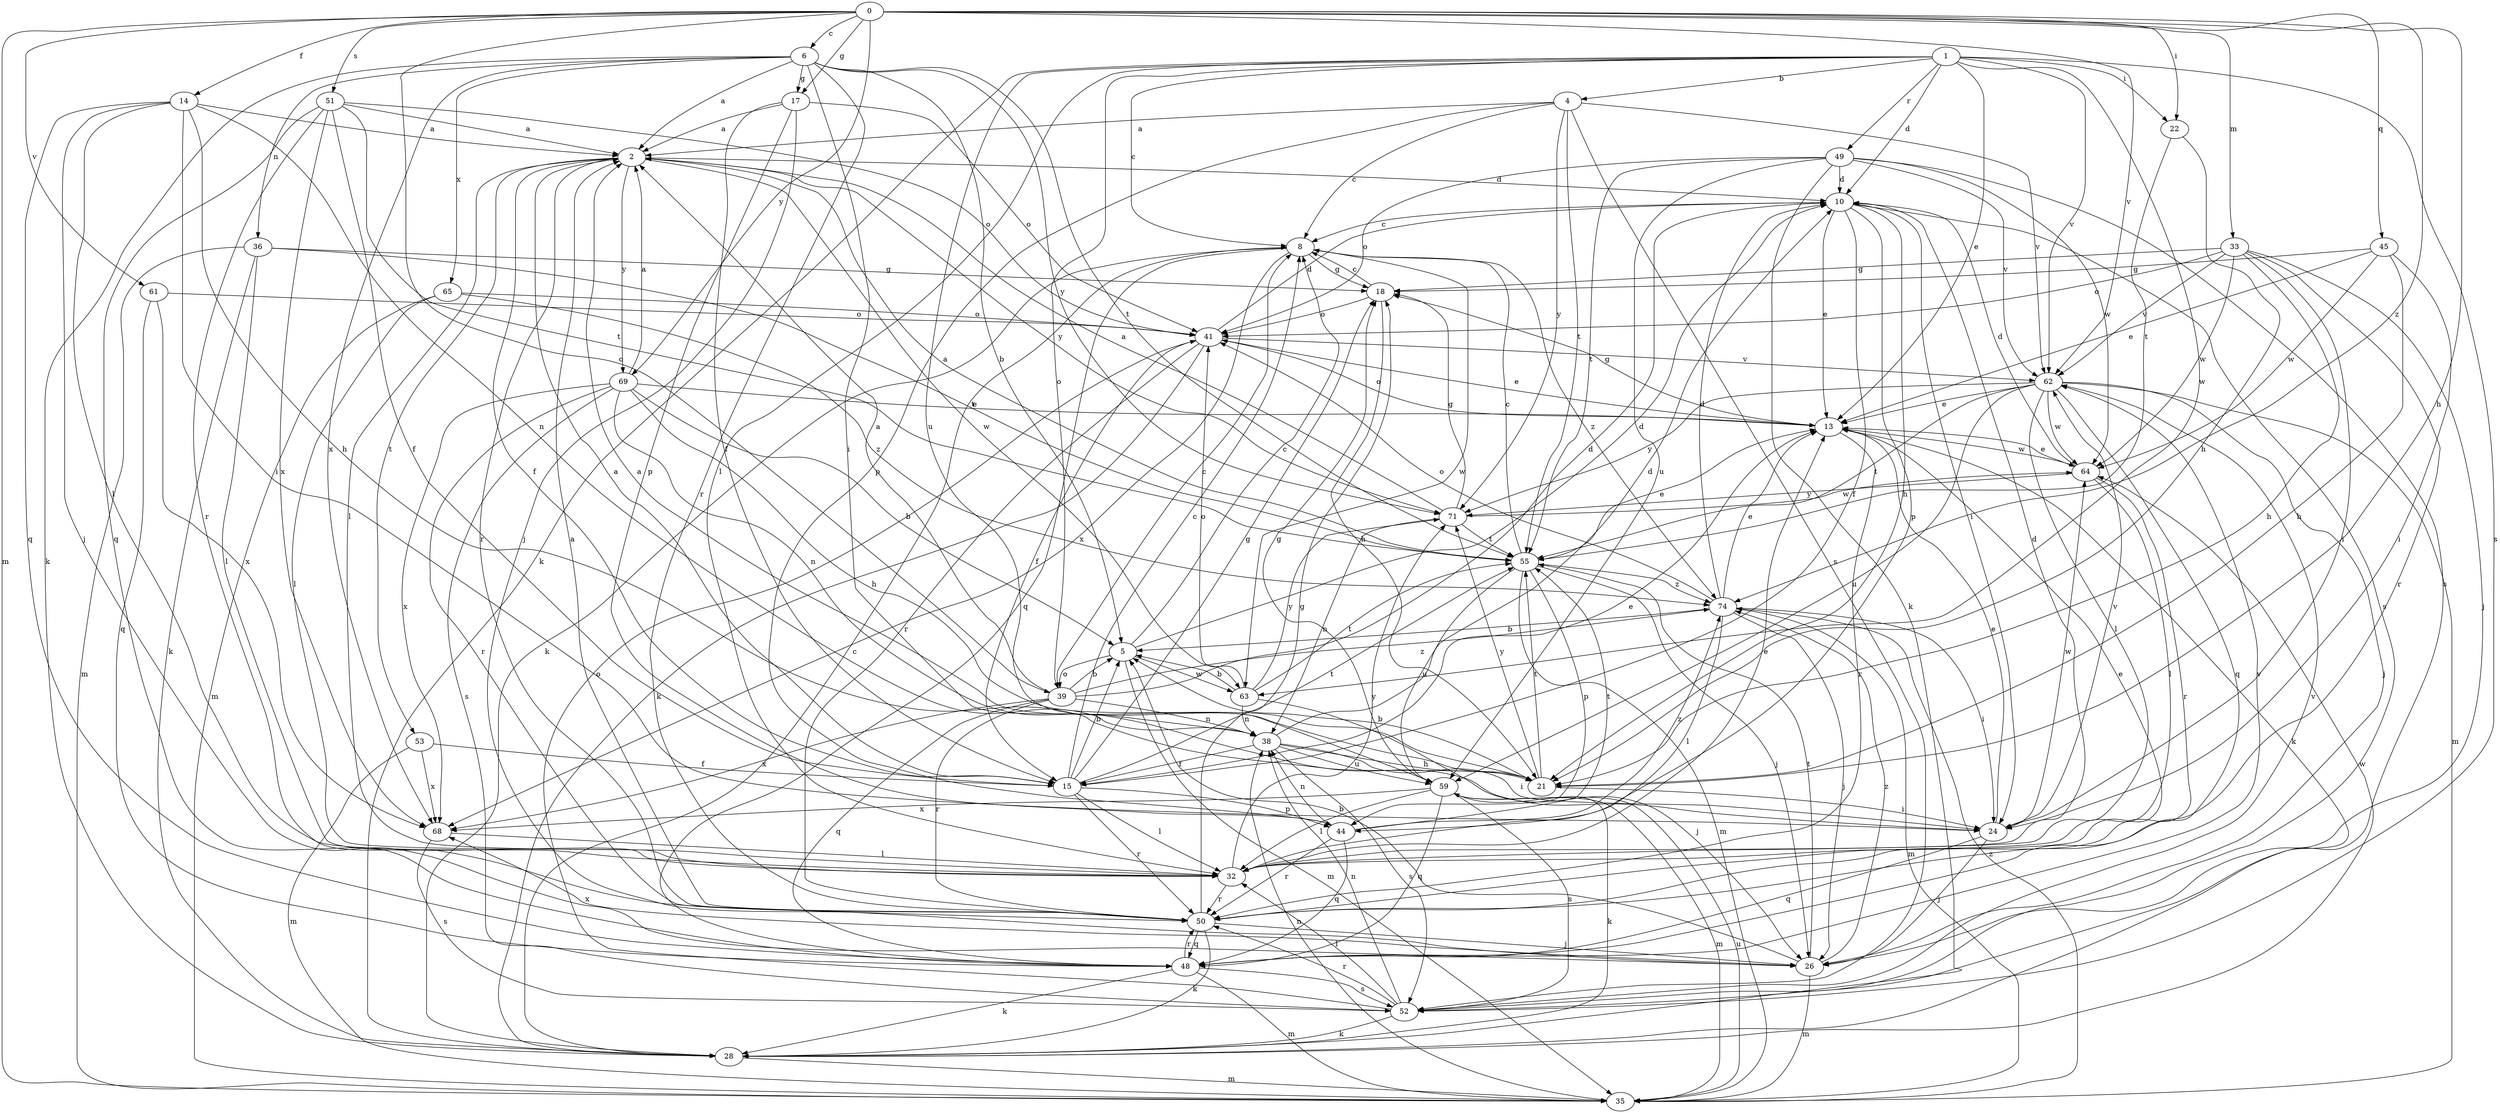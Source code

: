 strict digraph  {
0;
1;
2;
4;
5;
6;
8;
10;
13;
14;
15;
17;
18;
21;
22;
24;
26;
28;
32;
33;
35;
36;
38;
39;
41;
44;
45;
48;
49;
50;
51;
52;
53;
55;
59;
61;
62;
63;
64;
65;
68;
69;
71;
74;
0 -> 6  [label=c];
0 -> 14  [label=f];
0 -> 17  [label=g];
0 -> 21  [label=h];
0 -> 22  [label=i];
0 -> 33  [label=m];
0 -> 35  [label=m];
0 -> 39  [label=o];
0 -> 45  [label=q];
0 -> 51  [label=s];
0 -> 61  [label=v];
0 -> 62  [label=v];
0 -> 69  [label=y];
0 -> 74  [label=z];
1 -> 4  [label=b];
1 -> 8  [label=c];
1 -> 10  [label=d];
1 -> 13  [label=e];
1 -> 22  [label=i];
1 -> 28  [label=k];
1 -> 32  [label=l];
1 -> 39  [label=o];
1 -> 49  [label=r];
1 -> 52  [label=s];
1 -> 59  [label=u];
1 -> 62  [label=v];
1 -> 63  [label=w];
2 -> 10  [label=d];
2 -> 15  [label=f];
2 -> 32  [label=l];
2 -> 50  [label=r];
2 -> 53  [label=t];
2 -> 63  [label=w];
2 -> 69  [label=y];
2 -> 71  [label=y];
4 -> 2  [label=a];
4 -> 8  [label=c];
4 -> 44  [label=p];
4 -> 52  [label=s];
4 -> 55  [label=t];
4 -> 62  [label=v];
4 -> 71  [label=y];
5 -> 8  [label=c];
5 -> 10  [label=d];
5 -> 35  [label=m];
5 -> 39  [label=o];
5 -> 63  [label=w];
6 -> 2  [label=a];
6 -> 5  [label=b];
6 -> 17  [label=g];
6 -> 24  [label=i];
6 -> 28  [label=k];
6 -> 36  [label=n];
6 -> 50  [label=r];
6 -> 55  [label=t];
6 -> 65  [label=x];
6 -> 68  [label=x];
6 -> 71  [label=y];
8 -> 18  [label=g];
8 -> 28  [label=k];
8 -> 48  [label=q];
8 -> 63  [label=w];
8 -> 68  [label=x];
8 -> 74  [label=z];
10 -> 8  [label=c];
10 -> 13  [label=e];
10 -> 15  [label=f];
10 -> 21  [label=h];
10 -> 24  [label=i];
10 -> 44  [label=p];
10 -> 52  [label=s];
13 -> 18  [label=g];
13 -> 28  [label=k];
13 -> 41  [label=o];
13 -> 50  [label=r];
13 -> 64  [label=w];
14 -> 2  [label=a];
14 -> 21  [label=h];
14 -> 24  [label=i];
14 -> 26  [label=j];
14 -> 32  [label=l];
14 -> 38  [label=n];
14 -> 48  [label=q];
15 -> 2  [label=a];
15 -> 5  [label=b];
15 -> 8  [label=c];
15 -> 13  [label=e];
15 -> 18  [label=g];
15 -> 32  [label=l];
15 -> 44  [label=p];
15 -> 50  [label=r];
15 -> 55  [label=t];
17 -> 2  [label=a];
17 -> 15  [label=f];
17 -> 26  [label=j];
17 -> 41  [label=o];
17 -> 44  [label=p];
18 -> 8  [label=c];
18 -> 21  [label=h];
18 -> 41  [label=o];
21 -> 2  [label=a];
21 -> 5  [label=b];
21 -> 24  [label=i];
21 -> 55  [label=t];
21 -> 71  [label=y];
22 -> 21  [label=h];
22 -> 55  [label=t];
24 -> 13  [label=e];
24 -> 26  [label=j];
24 -> 48  [label=q];
24 -> 62  [label=v];
24 -> 64  [label=w];
26 -> 5  [label=b];
26 -> 35  [label=m];
26 -> 55  [label=t];
26 -> 68  [label=x];
26 -> 74  [label=z];
28 -> 8  [label=c];
28 -> 35  [label=m];
28 -> 64  [label=w];
32 -> 10  [label=d];
32 -> 13  [label=e];
32 -> 50  [label=r];
32 -> 71  [label=y];
33 -> 18  [label=g];
33 -> 21  [label=h];
33 -> 24  [label=i];
33 -> 26  [label=j];
33 -> 41  [label=o];
33 -> 50  [label=r];
33 -> 62  [label=v];
33 -> 64  [label=w];
35 -> 38  [label=n];
35 -> 59  [label=u];
35 -> 74  [label=z];
36 -> 18  [label=g];
36 -> 28  [label=k];
36 -> 32  [label=l];
36 -> 35  [label=m];
36 -> 55  [label=t];
38 -> 10  [label=d];
38 -> 15  [label=f];
38 -> 21  [label=h];
38 -> 24  [label=i];
38 -> 52  [label=s];
38 -> 59  [label=u];
39 -> 2  [label=a];
39 -> 5  [label=b];
39 -> 8  [label=c];
39 -> 10  [label=d];
39 -> 38  [label=n];
39 -> 48  [label=q];
39 -> 50  [label=r];
39 -> 68  [label=x];
39 -> 74  [label=z];
41 -> 10  [label=d];
41 -> 13  [label=e];
41 -> 15  [label=f];
41 -> 28  [label=k];
41 -> 50  [label=r];
41 -> 62  [label=v];
44 -> 38  [label=n];
44 -> 48  [label=q];
44 -> 50  [label=r];
44 -> 55  [label=t];
44 -> 74  [label=z];
45 -> 13  [label=e];
45 -> 18  [label=g];
45 -> 21  [label=h];
45 -> 24  [label=i];
45 -> 64  [label=w];
48 -> 28  [label=k];
48 -> 35  [label=m];
48 -> 50  [label=r];
48 -> 52  [label=s];
48 -> 62  [label=v];
49 -> 10  [label=d];
49 -> 28  [label=k];
49 -> 41  [label=o];
49 -> 52  [label=s];
49 -> 55  [label=t];
49 -> 59  [label=u];
49 -> 62  [label=v];
49 -> 64  [label=w];
50 -> 2  [label=a];
50 -> 13  [label=e];
50 -> 18  [label=g];
50 -> 26  [label=j];
50 -> 28  [label=k];
50 -> 48  [label=q];
51 -> 2  [label=a];
51 -> 15  [label=f];
51 -> 41  [label=o];
51 -> 48  [label=q];
51 -> 50  [label=r];
51 -> 55  [label=t];
51 -> 68  [label=x];
52 -> 28  [label=k];
52 -> 32  [label=l];
52 -> 38  [label=n];
52 -> 41  [label=o];
52 -> 50  [label=r];
52 -> 62  [label=v];
53 -> 15  [label=f];
53 -> 35  [label=m];
53 -> 68  [label=x];
55 -> 2  [label=a];
55 -> 8  [label=c];
55 -> 13  [label=e];
55 -> 26  [label=j];
55 -> 35  [label=m];
55 -> 44  [label=p];
55 -> 59  [label=u];
55 -> 74  [label=z];
59 -> 18  [label=g];
59 -> 28  [label=k];
59 -> 32  [label=l];
59 -> 35  [label=m];
59 -> 48  [label=q];
59 -> 52  [label=s];
59 -> 68  [label=x];
61 -> 41  [label=o];
61 -> 48  [label=q];
61 -> 68  [label=x];
62 -> 13  [label=e];
62 -> 26  [label=j];
62 -> 32  [label=l];
62 -> 35  [label=m];
62 -> 48  [label=q];
62 -> 55  [label=t];
62 -> 59  [label=u];
62 -> 64  [label=w];
62 -> 71  [label=y];
63 -> 5  [label=b];
63 -> 26  [label=j];
63 -> 38  [label=n];
63 -> 41  [label=o];
63 -> 55  [label=t];
63 -> 71  [label=y];
64 -> 10  [label=d];
64 -> 13  [label=e];
64 -> 32  [label=l];
64 -> 50  [label=r];
64 -> 71  [label=y];
65 -> 32  [label=l];
65 -> 35  [label=m];
65 -> 41  [label=o];
65 -> 74  [label=z];
68 -> 32  [label=l];
68 -> 52  [label=s];
69 -> 2  [label=a];
69 -> 5  [label=b];
69 -> 13  [label=e];
69 -> 21  [label=h];
69 -> 38  [label=n];
69 -> 50  [label=r];
69 -> 52  [label=s];
69 -> 68  [label=x];
71 -> 2  [label=a];
71 -> 18  [label=g];
71 -> 38  [label=n];
71 -> 55  [label=t];
71 -> 64  [label=w];
74 -> 5  [label=b];
74 -> 10  [label=d];
74 -> 13  [label=e];
74 -> 24  [label=i];
74 -> 26  [label=j];
74 -> 32  [label=l];
74 -> 35  [label=m];
74 -> 41  [label=o];
}
